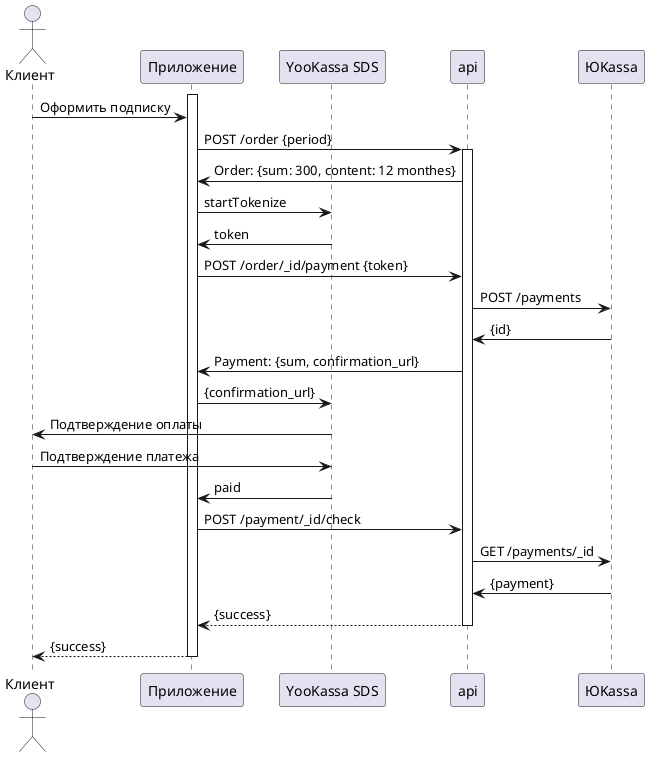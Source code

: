 @startuml Покупка подписки
actor Клиент as client
participant Приложение as app
participant "YooKassa SDS" as sdk
participant api
participant ЮKassa as kassa

activate app
client -> app: Оформить подписку
app -> api: POST /order {period}
activate api
app <- api: Order: {sum: 300, content: 12 monthes}
app -> sdk: startTokenize
app <- sdk: token
app -> api: POST /order/_id/payment {token}
api -> kassa: POST /payments
api <- kassa: {id}
app <- api: Payment: {sum, confirmation_url}
app -> sdk: {confirmation_url}
client <- sdk: Подтверждение оплаты
client -> sdk: Подтверждение платежа
app <- sdk: paid
app -> api: POST /payment/_id/check
api -> kassa: GET /payments/_id
api <- kassa: {payment}
app <-- api: {success}
deactivate api
client <-- app: {success}
deactivate app
@enduml
